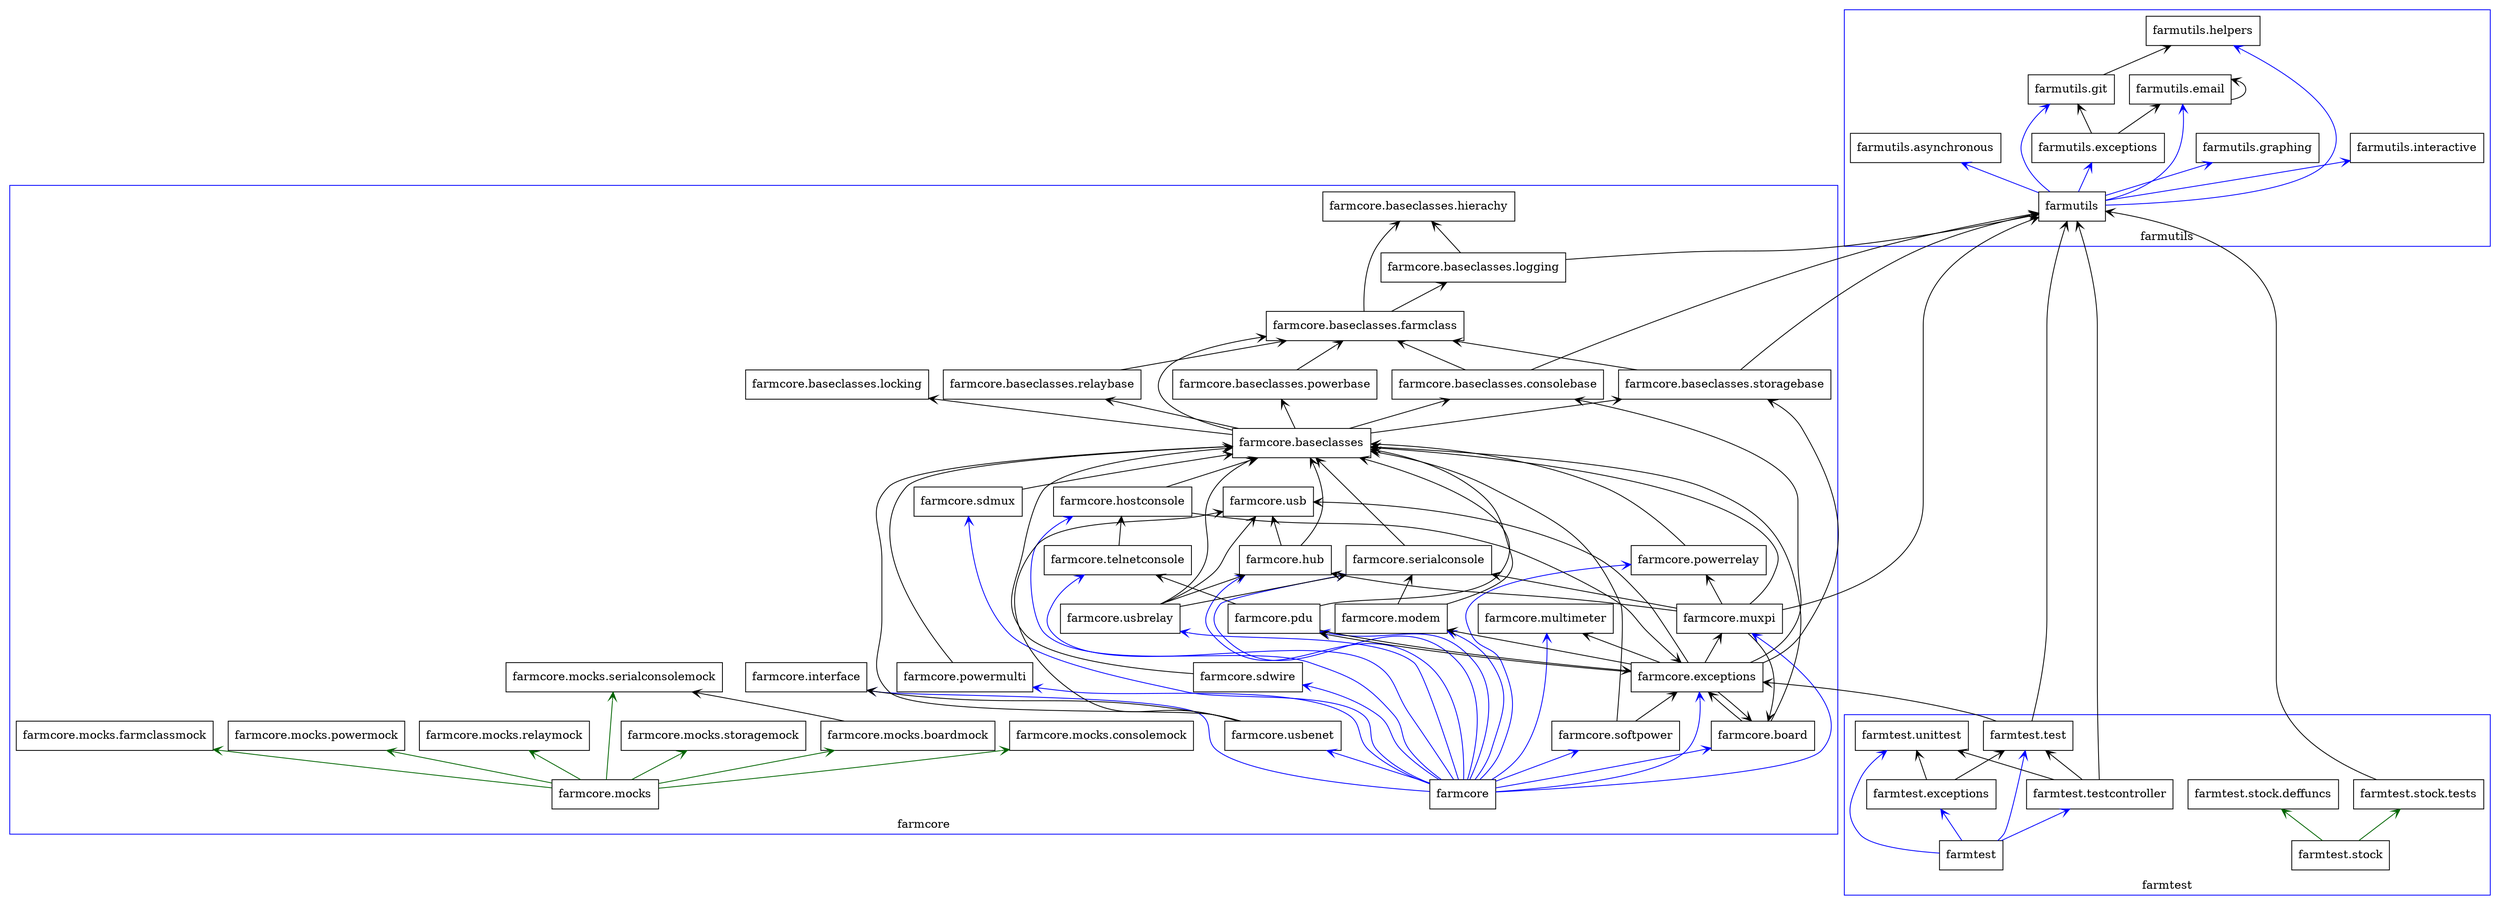 digraph "packages_farm-core" {
    charset="utf-8"
    rankdir=BT
    subgraph cluster_farmcore {
		label = "farmcore";
		color=blue

        "0" [label="farmcore", shape="box"];
        "1" [label="farmcore.baseclasses", shape="box"];
        "2" [label="farmcore.baseclasses.consolebase", shape="box"];
        "3" [label="farmcore.baseclasses.farmclass", shape="box"];
        "4" [label="farmcore.baseclasses.hierachy", shape="box"];
        "5" [label="farmcore.baseclasses.locking", shape="box"];
        "6" [label="farmcore.baseclasses.logging", shape="box"];
        "7" [label="farmcore.baseclasses.powerbase", shape="box"];
        "8" [label="farmcore.baseclasses.relaybase", shape="box"];
        "9" [label="farmcore.baseclasses.storagebase", shape="box"];
        "10" [label="farmcore.board", shape="box"];
        "11" [label="farmcore.exceptions", shape="box"];
        "12" [label="farmcore.hostconsole", shape="box"];
        "13" [label="farmcore.hub", shape="box"];
        "14" [label="farmcore.interface", shape="box"];
        "15" [label="farmcore.mocks", shape="box"];
        "16" [label="farmcore.mocks.boardmock", shape="box"];
        "17" [label="farmcore.mocks.consolemock", shape="box"];
        "18" [label="farmcore.mocks.farmclassmock", shape="box"];
        "19" [label="farmcore.mocks.powermock", shape="box"];
        "20" [label="farmcore.mocks.relaymock", shape="box"];
        "21" [label="farmcore.mocks.serialconsolemock", shape="box"];
        "22" [label="farmcore.mocks.storagemock", shape="box"];
        "23" [label="farmcore.modem", shape="box"];
        "24" [label="farmcore.multimeter", shape="box"];
        "25" [label="farmcore.muxpi", shape="box"];
        "26" [label="farmcore.pdu", shape="box"];
        "27" [label="farmcore.powermulti", shape="box"];
        "28" [label="farmcore.powerrelay", shape="box"];
        "29" [label="farmcore.sdmux", shape="box"];
        "30" [label="farmcore.sdwire", shape="box"];
        "31" [label="farmcore.serialconsole", shape="box"];
        "32" [label="farmcore.softpower", shape="box"];
        "33" [label="farmcore.telnetconsole", shape="box"];
        "34" [label="farmcore.usb", shape="box"];
        "35" [label="farmcore.usbenet", shape="box"];
        "36" [label="farmcore.usbrelay", shape="box"];
    }
    subgraph cluster_farmtest {
		label = "farmtest";
		color=blue

        "37" [label="farmtest", shape="box"];
        "38" [label="farmtest.exceptions", shape="box"];
        "39" [label="farmtest.stock", shape="box"];
        "40" [label="farmtest.stock.deffuncs", shape="box"];
        "41" [label="farmtest.stock.tests", shape="box"];
        "42" [label="farmtest.test", shape="box"];
        "43" [label="farmtest.testcontroller", shape="box"];
        "44" [label="farmtest.unittest", shape="box"];
    }
    subgraph cluster_farmutils {
		label = "farmutils";
		color=blue

        "45" [label="farmutils", shape="box"];
        "46" [label="farmutils.asynchronous", shape="box"];
        "47" [label="farmutils.email", shape="box"];
        "48" [label="farmutils.exceptions", shape="box"];
        "49" [label="farmutils.git", shape="box"];
        "50" [label="farmutils.graphing", shape="box"];
        "51" [label="farmutils.helpers", shape="box"];
        "52" [label="farmutils.interactive", shape="box"];
    }
    "0" -> "10" [arrowhead="open", color="blue", arrowtail="none"];
    "0" -> "11" [arrowhead="open", color="blue", arrowtail="none"];
    "0" -> "12" [arrowhead="open", color="blue", arrowtail="none"];
    "0" -> "13" [arrowhead="open", color="blue", arrowtail="none"];
    "0" -> "14" [arrowhead="open", color="blue", arrowtail="none"];
    "0" -> "23" [arrowhead="open", color="blue", arrowtail="none"];
    "0" -> "24" [arrowhead="open", color="blue", arrowtail="none"];
    "0" -> "25" [arrowhead="open", color="blue", arrowtail="none"];
    "0" -> "26" [arrowhead="open", color="blue", arrowtail="none"];
    "0" -> "27" [arrowhead="open", color="blue", arrowtail="none"];
    "0" -> "28" [arrowhead="open", color="blue", arrowtail="none"];
    "0" -> "29" [arrowhead="open", color="blue", arrowtail="none"];
    "0" -> "30" [arrowhead="open", color="blue", arrowtail="none"];
    "0" -> "31" [arrowhead="open", color="blue", arrowtail="none"];
    "0" -> "32" [arrowhead="open", color="blue", arrowtail="none"];
    "0" -> "33" [arrowhead="open", color="blue", arrowtail="none"];
    "0" -> "35" [arrowhead="open", color="blue", arrowtail="none"];
    "0" -> "36" [arrowhead="open", color="blue", arrowtail="none"];
    "1" -> "2" [arrowhead="open", arrowtail="none"];
    "1" -> "3" [arrowhead="open", arrowtail="none"];
    "1" -> "5" [arrowhead="open", arrowtail="none"];
    "1" -> "7" [arrowhead="open", arrowtail="none"];
    "1" -> "8" [arrowhead="open", arrowtail="none"];
    "1" -> "9" [arrowhead="open", arrowtail="none"];
    "2" -> "3" [arrowhead="open", arrowtail="none"];
    "2" -> "45" [arrowhead="open", arrowtail="none"];
    "3" -> "4" [arrowhead="open", arrowtail="none"];
    "3" -> "6" [arrowhead="open", arrowtail="none"];
    "6" -> "4" [arrowhead="open", arrowtail="none"];
    "6" -> "45" [arrowhead="open", arrowtail="none"];
    "7" -> "3" [arrowhead="open", arrowtail="none"];
    "8" -> "3" [arrowhead="open", arrowtail="none"];
    "9" -> "3" [arrowhead="open", arrowtail="none"];
    "9" -> "45" [arrowhead="open", arrowtail="none"];
    "10" -> "1" [arrowhead="open", arrowtail="none"];
    "10" -> "11" [arrowhead="open", arrowtail="none"];
    "11" -> "2" [arrowhead="open", arrowtail="none"];
    "11" -> "9" [arrowhead="open", arrowtail="none"];
    "11" -> "10" [arrowhead="open", arrowtail="none"];
    "11" -> "23" [arrowhead="open", arrowtail="none"];
    "11" -> "24" [arrowhead="open", arrowtail="none"];
    "11" -> "25" [arrowhead="open", arrowtail="none"];
    "11" -> "26" [arrowhead="open", arrowtail="none"];
    "11" -> "34" [arrowhead="open", arrowtail="none"];
    "12" -> "1" [arrowhead="open", arrowtail="none"];
    "12" -> "11" [arrowhead="open", arrowtail="none"];
    "13" -> "1" [arrowhead="open", arrowtail="none"];
    "13" -> "34" [arrowhead="open", arrowtail="none"];
    "15" -> "16" [arrowhead="open", color=darkgreen arrowtail="none"];
    "15" -> "17" [arrowhead="open", color=darkgreen arrowtail="none"];
    "15" -> "18" [arrowhead="open", color=darkgreen arrowtail="none"];
    "15" -> "19" [arrowhead="open", color=darkgreen arrowtail="none"];
    "15" -> "20" [arrowhead="open", color=darkgreen arrowtail="none"];
    "15" -> "21" [arrowhead="open", color=darkgreen arrowtail="none"];
    "15" -> "22" [arrowhead="open", color=darkgreen arrowtail="none"];
    "16" -> "21" [arrowhead="open", arrowtail="none"];
    "23" -> "1" [arrowhead="open", arrowtail="none"];
    "23" -> "31" [arrowhead="open", arrowtail="none"];
    "25" -> "1" [arrowhead="open", arrowtail="none"];
    "25" -> "10" [arrowhead="open", arrowtail="none"];
    "25" -> "13" [arrowhead="open", arrowtail="none"];
    "25" -> "28" [arrowhead="open", arrowtail="none"];
    "25" -> "31" [arrowhead="open", arrowtail="none"];
    "25" -> "45" [arrowhead="open", arrowtail="none"];
    "26" -> "1" [arrowhead="open", arrowtail="none"];
    "26" -> "11" [arrowhead="open", arrowtail="none"];
    "26" -> "33" [arrowhead="open", arrowtail="none"];
    "27" -> "1" [arrowhead="open", arrowtail="none"];
    "28" -> "1" [arrowhead="open", arrowtail="none"];
    "29" -> "1" [arrowhead="open", arrowtail="none"];
    "30" -> "1" [arrowhead="open", arrowtail="none"];
    "31" -> "1" [arrowhead="open", arrowtail="none"];
    "32" -> "1" [arrowhead="open", arrowtail="none"];
    "32" -> "11" [arrowhead="open", arrowtail="none"];
    "33" -> "12" [arrowhead="open", arrowtail="none"];
    "35" -> "1" [arrowhead="open", arrowtail="none"];
    "35" -> "14" [arrowhead="open", arrowtail="none"];
    "35" -> "34" [arrowhead="open", arrowtail="none"];
    "36" -> "1" [arrowhead="open", arrowtail="none"];
    "36" -> "13" [arrowhead="open", arrowtail="none"];
    "36" -> "31" [arrowhead="open", arrowtail="none"];
    "36" -> "34" [arrowhead="open", arrowtail="none"];
    "37" -> "38" [arrowhead="open", color="blue", arrowtail="none"];
    "37" -> "42" [arrowhead="open", color="blue", arrowtail="none"];
    "37" -> "43" [arrowhead="open", color="blue", arrowtail="none"];
    "37" -> "44" [arrowhead="open", color="blue", arrowtail="none"];
    "38" -> "42" [arrowhead="open", arrowtail="none"];
    "38" -> "44" [arrowhead="open", arrowtail="none"];
    "39" -> "40" [arrowhead="open", color=darkgreen arrowtail="none"];
    "39" -> "41" [arrowhead="open", color=darkgreen arrowtail="none"];
    "41" -> "45" [arrowhead="open", arrowtail="none"];
    "42" -> "11" [arrowhead="open", arrowtail="none"];
    "42" -> "45" [arrowhead="open", arrowtail="none"];
    "43" -> "42" [arrowhead="open", arrowtail="none"];
    "43" -> "44" [arrowhead="open", arrowtail="none"];
    "43" -> "45" [arrowhead="open", arrowtail="none"];
    "45" -> "46" [arrowhead="open", color="blue", arrowtail="none"];
    "45" -> "47" [arrowhead="open", color="blue", arrowtail="none"];
    "45" -> "48" [arrowhead="open", color="blue", arrowtail="none"];
    "45" -> "49" [arrowhead="open", color="blue", arrowtail="none"];
    "45" -> "50" [arrowhead="open", color="blue", arrowtail="none"];
    "45" -> "51" [arrowhead="open", color="blue", arrowtail="none"];
    "45" -> "52" [arrowhead="open", color="blue", arrowtail="none"];
    "47" -> "47" [arrowhead="open", arrowtail="none"];
    "48" -> "47" [arrowhead="open", arrowtail="none"];
    "48" -> "49" [arrowhead="open", arrowtail="none"];
    "49" -> "51" [arrowhead="open", arrowtail="none"];
}
